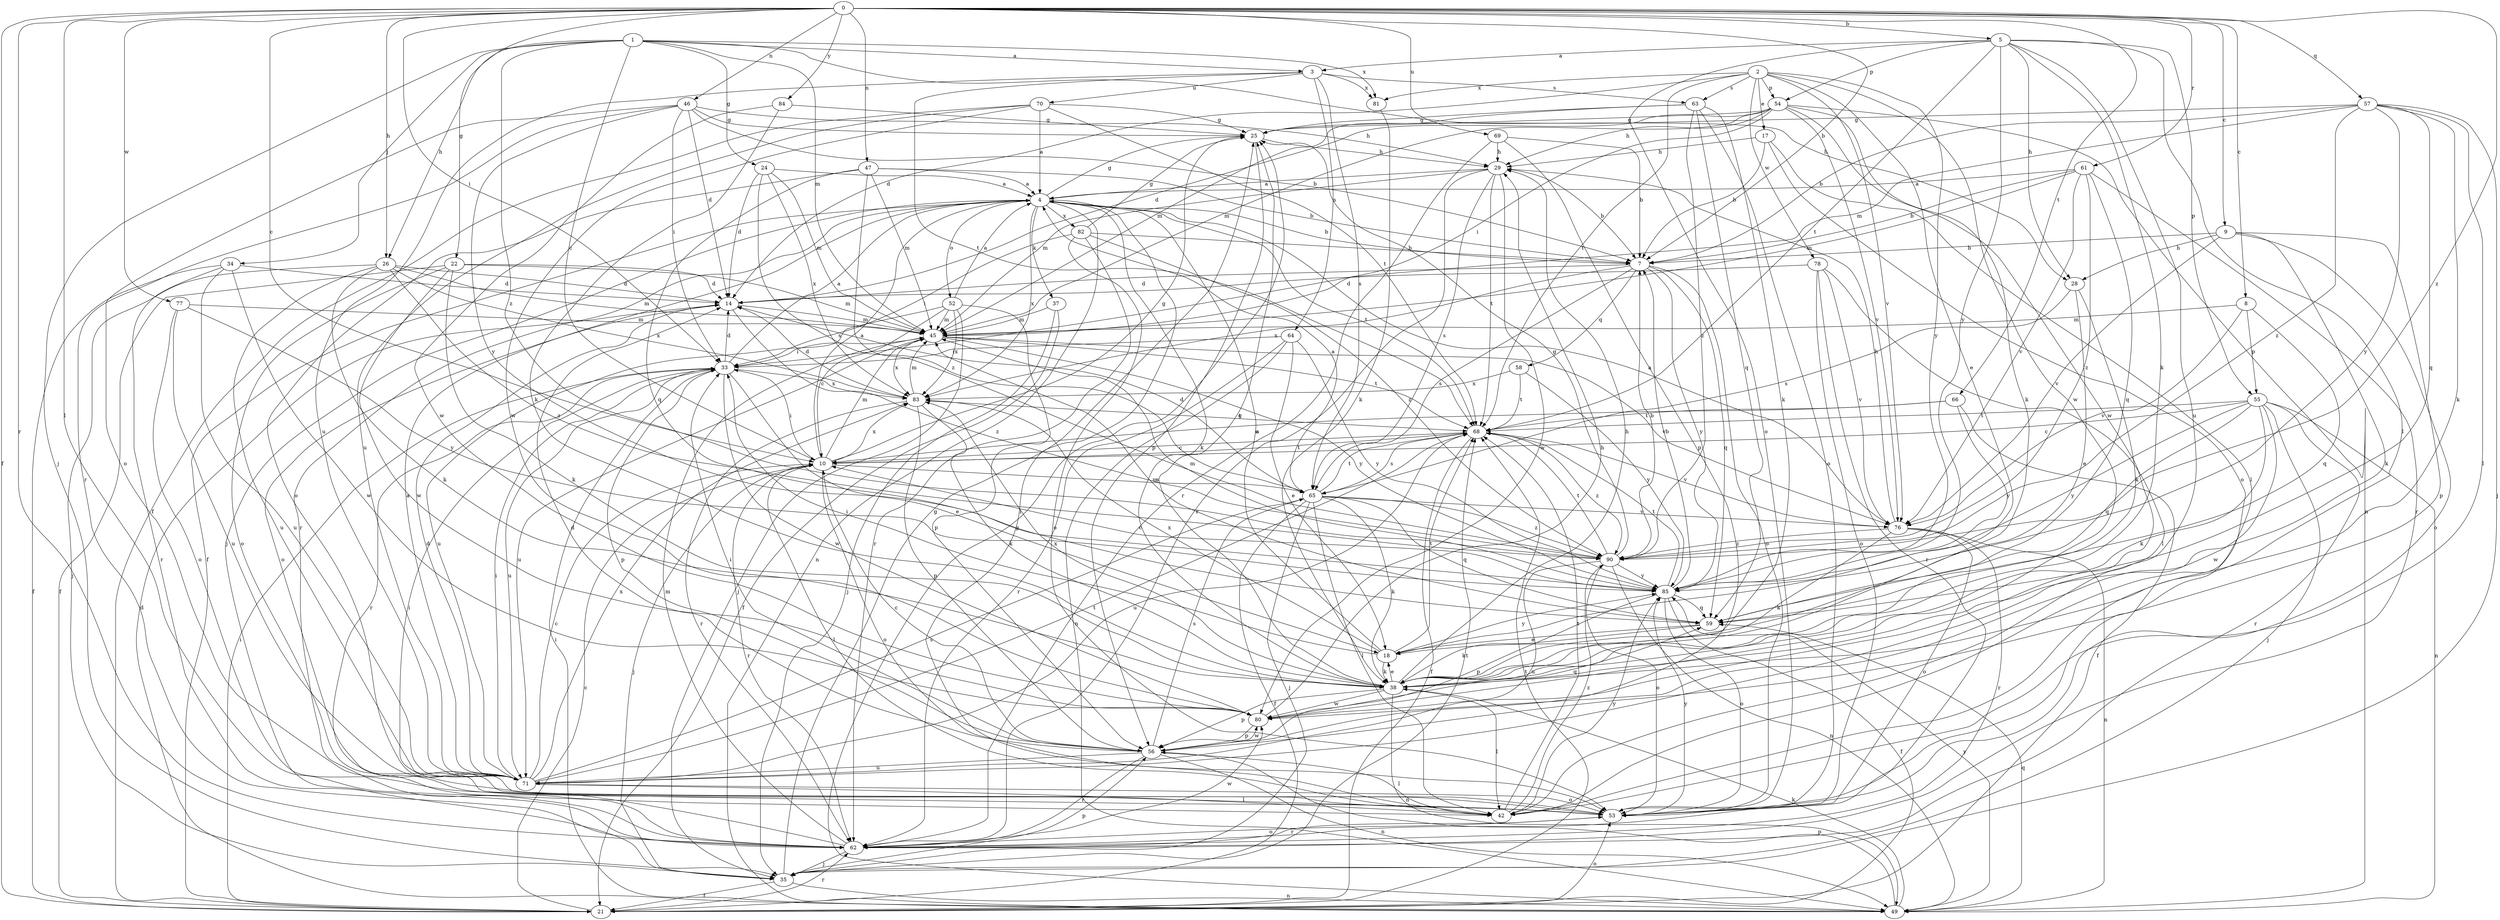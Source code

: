 strict digraph  {
0;
1;
2;
3;
4;
5;
7;
8;
9;
10;
14;
17;
18;
21;
22;
24;
25;
26;
28;
29;
33;
34;
35;
37;
38;
42;
45;
46;
47;
49;
52;
53;
54;
55;
56;
57;
58;
59;
61;
62;
63;
64;
65;
66;
68;
69;
70;
71;
76;
77;
78;
80;
81;
82;
83;
84;
85;
90;
0 -> 5  [label=b];
0 -> 7  [label=b];
0 -> 8  [label=c];
0 -> 9  [label=c];
0 -> 10  [label=c];
0 -> 21  [label=f];
0 -> 22  [label=g];
0 -> 26  [label=h];
0 -> 33  [label=i];
0 -> 42  [label=l];
0 -> 46  [label=n];
0 -> 47  [label=n];
0 -> 57  [label=q];
0 -> 61  [label=r];
0 -> 62  [label=r];
0 -> 66  [label=t];
0 -> 69  [label=u];
0 -> 77  [label=w];
0 -> 84  [label=y];
0 -> 90  [label=z];
1 -> 3  [label=a];
1 -> 10  [label=c];
1 -> 24  [label=g];
1 -> 26  [label=h];
1 -> 28  [label=h];
1 -> 34  [label=j];
1 -> 35  [label=j];
1 -> 45  [label=m];
1 -> 81  [label=x];
1 -> 90  [label=z];
2 -> 14  [label=d];
2 -> 17  [label=e];
2 -> 18  [label=e];
2 -> 54  [label=p];
2 -> 63  [label=s];
2 -> 68  [label=t];
2 -> 76  [label=v];
2 -> 78  [label=w];
2 -> 80  [label=w];
2 -> 81  [label=x];
2 -> 85  [label=y];
3 -> 63  [label=s];
3 -> 64  [label=s];
3 -> 65  [label=s];
3 -> 68  [label=t];
3 -> 70  [label=u];
3 -> 71  [label=u];
3 -> 81  [label=x];
4 -> 7  [label=b];
4 -> 21  [label=f];
4 -> 25  [label=g];
4 -> 35  [label=j];
4 -> 37  [label=k];
4 -> 38  [label=k];
4 -> 42  [label=l];
4 -> 49  [label=n];
4 -> 52  [label=o];
4 -> 62  [label=r];
4 -> 68  [label=t];
4 -> 82  [label=x];
4 -> 83  [label=x];
5 -> 3  [label=a];
5 -> 28  [label=h];
5 -> 38  [label=k];
5 -> 42  [label=l];
5 -> 53  [label=o];
5 -> 54  [label=p];
5 -> 55  [label=p];
5 -> 68  [label=t];
5 -> 71  [label=u];
5 -> 85  [label=y];
7 -> 14  [label=d];
7 -> 53  [label=o];
7 -> 58  [label=q];
7 -> 59  [label=q];
7 -> 65  [label=s];
7 -> 83  [label=x];
7 -> 85  [label=y];
8 -> 45  [label=m];
8 -> 55  [label=p];
8 -> 59  [label=q];
8 -> 76  [label=v];
9 -> 7  [label=b];
9 -> 28  [label=h];
9 -> 38  [label=k];
9 -> 53  [label=o];
9 -> 56  [label=p];
9 -> 76  [label=v];
10 -> 4  [label=a];
10 -> 25  [label=g];
10 -> 33  [label=i];
10 -> 35  [label=j];
10 -> 42  [label=l];
10 -> 45  [label=m];
10 -> 53  [label=o];
10 -> 62  [label=r];
10 -> 65  [label=s];
10 -> 68  [label=t];
10 -> 83  [label=x];
14 -> 45  [label=m];
14 -> 53  [label=o];
14 -> 90  [label=z];
17 -> 7  [label=b];
17 -> 29  [label=h];
17 -> 42  [label=l];
17 -> 53  [label=o];
18 -> 4  [label=a];
18 -> 33  [label=i];
18 -> 38  [label=k];
18 -> 68  [label=t];
18 -> 83  [label=x];
18 -> 85  [label=y];
21 -> 10  [label=c];
21 -> 33  [label=i];
21 -> 53  [label=o];
21 -> 62  [label=r];
21 -> 68  [label=t];
22 -> 14  [label=d];
22 -> 21  [label=f];
22 -> 38  [label=k];
22 -> 45  [label=m];
22 -> 53  [label=o];
22 -> 80  [label=w];
24 -> 4  [label=a];
24 -> 14  [label=d];
24 -> 45  [label=m];
24 -> 65  [label=s];
24 -> 83  [label=x];
25 -> 29  [label=h];
25 -> 56  [label=p];
26 -> 14  [label=d];
26 -> 35  [label=j];
26 -> 38  [label=k];
26 -> 45  [label=m];
26 -> 71  [label=u];
26 -> 83  [label=x];
26 -> 90  [label=z];
28 -> 18  [label=e];
28 -> 38  [label=k];
28 -> 65  [label=s];
29 -> 4  [label=a];
29 -> 7  [label=b];
29 -> 45  [label=m];
29 -> 62  [label=r];
29 -> 65  [label=s];
29 -> 68  [label=t];
29 -> 80  [label=w];
33 -> 4  [label=a];
33 -> 14  [label=d];
33 -> 18  [label=e];
33 -> 56  [label=p];
33 -> 62  [label=r];
33 -> 71  [label=u];
33 -> 80  [label=w];
33 -> 83  [label=x];
34 -> 14  [label=d];
34 -> 21  [label=f];
34 -> 62  [label=r];
34 -> 71  [label=u];
34 -> 80  [label=w];
35 -> 21  [label=f];
35 -> 25  [label=g];
35 -> 49  [label=n];
35 -> 56  [label=p];
35 -> 68  [label=t];
37 -> 21  [label=f];
37 -> 35  [label=j];
37 -> 45  [label=m];
38 -> 18  [label=e];
38 -> 25  [label=g];
38 -> 29  [label=h];
38 -> 42  [label=l];
38 -> 49  [label=n];
38 -> 56  [label=p];
38 -> 80  [label=w];
38 -> 83  [label=x];
42 -> 68  [label=t];
42 -> 85  [label=y];
42 -> 90  [label=z];
45 -> 33  [label=i];
45 -> 68  [label=t];
45 -> 71  [label=u];
45 -> 76  [label=v];
45 -> 83  [label=x];
45 -> 85  [label=y];
46 -> 7  [label=b];
46 -> 14  [label=d];
46 -> 25  [label=g];
46 -> 29  [label=h];
46 -> 33  [label=i];
46 -> 53  [label=o];
46 -> 62  [label=r];
46 -> 85  [label=y];
47 -> 4  [label=a];
47 -> 7  [label=b];
47 -> 45  [label=m];
47 -> 53  [label=o];
47 -> 59  [label=q];
47 -> 90  [label=z];
49 -> 14  [label=d];
49 -> 25  [label=g];
49 -> 33  [label=i];
49 -> 38  [label=k];
49 -> 56  [label=p];
49 -> 59  [label=q];
49 -> 85  [label=y];
52 -> 4  [label=a];
52 -> 10  [label=c];
52 -> 35  [label=j];
52 -> 45  [label=m];
52 -> 56  [label=p];
52 -> 71  [label=u];
52 -> 83  [label=x];
53 -> 62  [label=r];
53 -> 85  [label=y];
54 -> 14  [label=d];
54 -> 25  [label=g];
54 -> 29  [label=h];
54 -> 33  [label=i];
54 -> 38  [label=k];
54 -> 45  [label=m];
54 -> 49  [label=n];
54 -> 76  [label=v];
54 -> 80  [label=w];
55 -> 10  [label=c];
55 -> 35  [label=j];
55 -> 38  [label=k];
55 -> 49  [label=n];
55 -> 59  [label=q];
55 -> 62  [label=r];
55 -> 68  [label=t];
55 -> 80  [label=w];
55 -> 85  [label=y];
56 -> 10  [label=c];
56 -> 14  [label=d];
56 -> 33  [label=i];
56 -> 42  [label=l];
56 -> 49  [label=n];
56 -> 62  [label=r];
56 -> 65  [label=s];
56 -> 71  [label=u];
56 -> 80  [label=w];
57 -> 7  [label=b];
57 -> 25  [label=g];
57 -> 35  [label=j];
57 -> 38  [label=k];
57 -> 42  [label=l];
57 -> 45  [label=m];
57 -> 59  [label=q];
57 -> 85  [label=y];
57 -> 90  [label=z];
58 -> 68  [label=t];
58 -> 83  [label=x];
58 -> 85  [label=y];
59 -> 18  [label=e];
59 -> 38  [label=k];
59 -> 45  [label=m];
61 -> 4  [label=a];
61 -> 7  [label=b];
61 -> 45  [label=m];
61 -> 59  [label=q];
61 -> 62  [label=r];
61 -> 76  [label=v];
61 -> 90  [label=z];
62 -> 33  [label=i];
62 -> 35  [label=j];
62 -> 45  [label=m];
62 -> 53  [label=o];
62 -> 80  [label=w];
63 -> 25  [label=g];
63 -> 38  [label=k];
63 -> 45  [label=m];
63 -> 53  [label=o];
63 -> 59  [label=q];
63 -> 90  [label=z];
64 -> 18  [label=e];
64 -> 33  [label=i];
64 -> 49  [label=n];
64 -> 62  [label=r];
64 -> 85  [label=y];
65 -> 4  [label=a];
65 -> 14  [label=d];
65 -> 21  [label=f];
65 -> 35  [label=j];
65 -> 38  [label=k];
65 -> 42  [label=l];
65 -> 59  [label=q];
65 -> 68  [label=t];
65 -> 76  [label=v];
65 -> 90  [label=z];
66 -> 10  [label=c];
66 -> 21  [label=f];
66 -> 68  [label=t];
66 -> 85  [label=y];
68 -> 10  [label=c];
68 -> 21  [label=f];
68 -> 65  [label=s];
68 -> 71  [label=u];
68 -> 76  [label=v];
68 -> 90  [label=z];
69 -> 7  [label=b];
69 -> 29  [label=h];
69 -> 56  [label=p];
69 -> 62  [label=r];
70 -> 4  [label=a];
70 -> 21  [label=f];
70 -> 25  [label=g];
70 -> 68  [label=t];
70 -> 71  [label=u];
70 -> 80  [label=w];
71 -> 4  [label=a];
71 -> 10  [label=c];
71 -> 14  [label=d];
71 -> 33  [label=i];
71 -> 42  [label=l];
71 -> 53  [label=o];
71 -> 65  [label=s];
71 -> 68  [label=t];
71 -> 83  [label=x];
76 -> 4  [label=a];
76 -> 29  [label=h];
76 -> 38  [label=k];
76 -> 49  [label=n];
76 -> 53  [label=o];
76 -> 62  [label=r];
76 -> 90  [label=z];
77 -> 45  [label=m];
77 -> 53  [label=o];
77 -> 71  [label=u];
77 -> 85  [label=y];
78 -> 14  [label=d];
78 -> 42  [label=l];
78 -> 53  [label=o];
78 -> 62  [label=r];
78 -> 76  [label=v];
80 -> 29  [label=h];
80 -> 56  [label=p];
80 -> 59  [label=q];
81 -> 38  [label=k];
82 -> 7  [label=b];
82 -> 25  [label=g];
82 -> 33  [label=i];
82 -> 53  [label=o];
82 -> 62  [label=r];
82 -> 90  [label=z];
83 -> 14  [label=d];
83 -> 38  [label=k];
83 -> 45  [label=m];
83 -> 56  [label=p];
83 -> 62  [label=r];
83 -> 68  [label=t];
84 -> 25  [label=g];
84 -> 38  [label=k];
84 -> 80  [label=w];
85 -> 7  [label=b];
85 -> 10  [label=c];
85 -> 21  [label=f];
85 -> 45  [label=m];
85 -> 53  [label=o];
85 -> 56  [label=p];
85 -> 59  [label=q];
85 -> 68  [label=t];
90 -> 7  [label=b];
90 -> 25  [label=g];
90 -> 49  [label=n];
90 -> 53  [label=o];
90 -> 68  [label=t];
90 -> 71  [label=u];
90 -> 85  [label=y];
}
